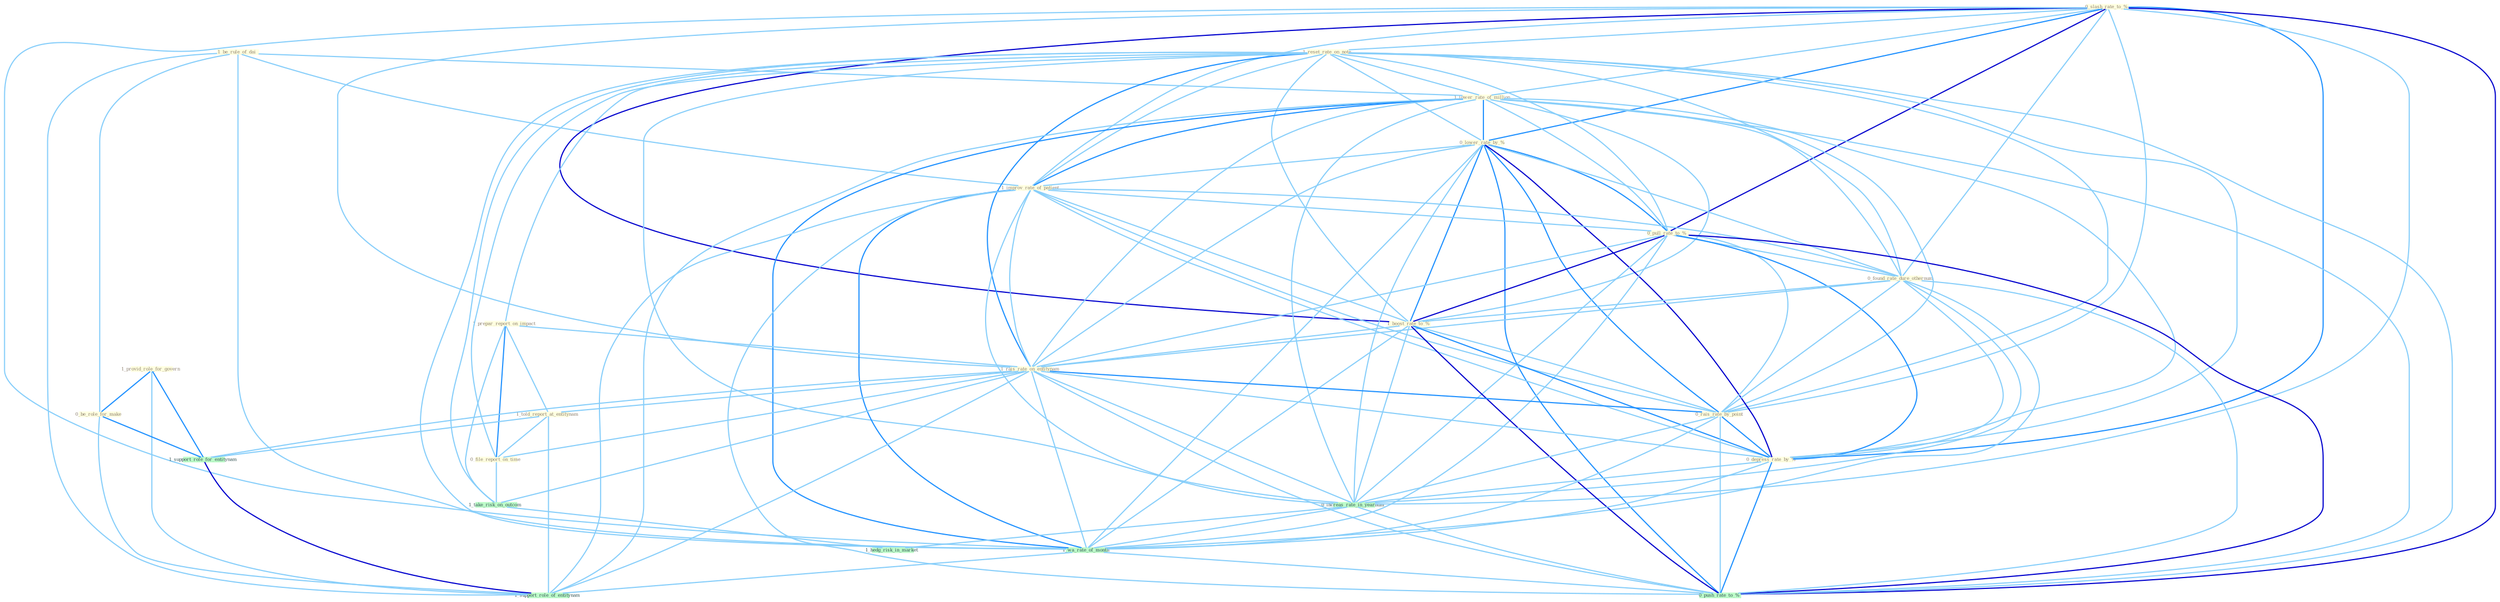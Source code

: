Graph G{ 
    node
    [shape=polygon,style=filled,width=.5,height=.06,color="#BDFCC9",fixedsize=true,fontsize=4,
    fontcolor="#2f4f4f"];
    {node
    [color="#ffffe0", fontcolor="#8b7d6b"] "1_be_rule_of_dai " "0_slash_rate_to_% " "1_reset_rate_on_note " "1_lower_rate_of_million " "0_lower_rate_by_% " "1_improv_rate_of_patient " "1_provid_role_for_govern " "1_prepar_report_on_impact " "0_pull_rate_to_% " "0_found_rate_dure_othernum " "1_boost_rate_to_% " "1_rais_rate_on_entitynam " "0_rais_rate_by_point " "0_be_role_for_make " "1_told_report_at_entitynam " "0_file_report_on_time " "0_depress_rate_by_% "}
{node [color="#fff0f5", fontcolor="#b22222"]}
edge [color="#B0E2FF"];

	"1_be_rule_of_dai " -- "1_lower_rate_of_million " [w="1", color="#87cefa" ];
	"1_be_rule_of_dai " -- "1_improv_rate_of_patient " [w="1", color="#87cefa" ];
	"1_be_rule_of_dai " -- "0_be_role_for_make " [w="1", color="#87cefa" ];
	"1_be_rule_of_dai " -- "1_wa_rate_of_month " [w="1", color="#87cefa" ];
	"1_be_rule_of_dai " -- "1_support_role_of_entitynam " [w="1", color="#87cefa" ];
	"0_slash_rate_to_% " -- "1_reset_rate_on_note " [w="1", color="#87cefa" ];
	"0_slash_rate_to_% " -- "1_lower_rate_of_million " [w="1", color="#87cefa" ];
	"0_slash_rate_to_% " -- "0_lower_rate_by_% " [w="2", color="#1e90ff" , len=0.8];
	"0_slash_rate_to_% " -- "1_improv_rate_of_patient " [w="1", color="#87cefa" ];
	"0_slash_rate_to_% " -- "0_pull_rate_to_% " [w="3", color="#0000cd" , len=0.6];
	"0_slash_rate_to_% " -- "0_found_rate_dure_othernum " [w="1", color="#87cefa" ];
	"0_slash_rate_to_% " -- "1_boost_rate_to_% " [w="3", color="#0000cd" , len=0.6];
	"0_slash_rate_to_% " -- "1_rais_rate_on_entitynam " [w="1", color="#87cefa" ];
	"0_slash_rate_to_% " -- "0_rais_rate_by_point " [w="1", color="#87cefa" ];
	"0_slash_rate_to_% " -- "0_depress_rate_by_% " [w="2", color="#1e90ff" , len=0.8];
	"0_slash_rate_to_% " -- "0_increas_rate_in_yearnum " [w="1", color="#87cefa" ];
	"0_slash_rate_to_% " -- "1_wa_rate_of_month " [w="1", color="#87cefa" ];
	"0_slash_rate_to_% " -- "0_push_rate_to_% " [w="3", color="#0000cd" , len=0.6];
	"1_reset_rate_on_note " -- "1_lower_rate_of_million " [w="1", color="#87cefa" ];
	"1_reset_rate_on_note " -- "0_lower_rate_by_% " [w="1", color="#87cefa" ];
	"1_reset_rate_on_note " -- "1_improv_rate_of_patient " [w="1", color="#87cefa" ];
	"1_reset_rate_on_note " -- "1_prepar_report_on_impact " [w="1", color="#87cefa" ];
	"1_reset_rate_on_note " -- "0_pull_rate_to_% " [w="1", color="#87cefa" ];
	"1_reset_rate_on_note " -- "0_found_rate_dure_othernum " [w="1", color="#87cefa" ];
	"1_reset_rate_on_note " -- "1_boost_rate_to_% " [w="1", color="#87cefa" ];
	"1_reset_rate_on_note " -- "1_rais_rate_on_entitynam " [w="2", color="#1e90ff" , len=0.8];
	"1_reset_rate_on_note " -- "0_rais_rate_by_point " [w="1", color="#87cefa" ];
	"1_reset_rate_on_note " -- "0_file_report_on_time " [w="1", color="#87cefa" ];
	"1_reset_rate_on_note " -- "0_depress_rate_by_% " [w="1", color="#87cefa" ];
	"1_reset_rate_on_note " -- "0_increas_rate_in_yearnum " [w="1", color="#87cefa" ];
	"1_reset_rate_on_note " -- "1_wa_rate_of_month " [w="1", color="#87cefa" ];
	"1_reset_rate_on_note " -- "1_take_risk_on_outcom " [w="1", color="#87cefa" ];
	"1_reset_rate_on_note " -- "0_push_rate_to_% " [w="1", color="#87cefa" ];
	"1_lower_rate_of_million " -- "0_lower_rate_by_% " [w="2", color="#1e90ff" , len=0.8];
	"1_lower_rate_of_million " -- "1_improv_rate_of_patient " [w="2", color="#1e90ff" , len=0.8];
	"1_lower_rate_of_million " -- "0_pull_rate_to_% " [w="1", color="#87cefa" ];
	"1_lower_rate_of_million " -- "0_found_rate_dure_othernum " [w="1", color="#87cefa" ];
	"1_lower_rate_of_million " -- "1_boost_rate_to_% " [w="1", color="#87cefa" ];
	"1_lower_rate_of_million " -- "1_rais_rate_on_entitynam " [w="1", color="#87cefa" ];
	"1_lower_rate_of_million " -- "0_rais_rate_by_point " [w="1", color="#87cefa" ];
	"1_lower_rate_of_million " -- "0_depress_rate_by_% " [w="1", color="#87cefa" ];
	"1_lower_rate_of_million " -- "0_increas_rate_in_yearnum " [w="1", color="#87cefa" ];
	"1_lower_rate_of_million " -- "1_wa_rate_of_month " [w="2", color="#1e90ff" , len=0.8];
	"1_lower_rate_of_million " -- "0_push_rate_to_% " [w="1", color="#87cefa" ];
	"1_lower_rate_of_million " -- "1_support_role_of_entitynam " [w="1", color="#87cefa" ];
	"0_lower_rate_by_% " -- "1_improv_rate_of_patient " [w="1", color="#87cefa" ];
	"0_lower_rate_by_% " -- "0_pull_rate_to_% " [w="2", color="#1e90ff" , len=0.8];
	"0_lower_rate_by_% " -- "0_found_rate_dure_othernum " [w="1", color="#87cefa" ];
	"0_lower_rate_by_% " -- "1_boost_rate_to_% " [w="2", color="#1e90ff" , len=0.8];
	"0_lower_rate_by_% " -- "1_rais_rate_on_entitynam " [w="1", color="#87cefa" ];
	"0_lower_rate_by_% " -- "0_rais_rate_by_point " [w="2", color="#1e90ff" , len=0.8];
	"0_lower_rate_by_% " -- "0_depress_rate_by_% " [w="3", color="#0000cd" , len=0.6];
	"0_lower_rate_by_% " -- "0_increas_rate_in_yearnum " [w="1", color="#87cefa" ];
	"0_lower_rate_by_% " -- "1_wa_rate_of_month " [w="1", color="#87cefa" ];
	"0_lower_rate_by_% " -- "0_push_rate_to_% " [w="2", color="#1e90ff" , len=0.8];
	"1_improv_rate_of_patient " -- "0_pull_rate_to_% " [w="1", color="#87cefa" ];
	"1_improv_rate_of_patient " -- "0_found_rate_dure_othernum " [w="1", color="#87cefa" ];
	"1_improv_rate_of_patient " -- "1_boost_rate_to_% " [w="1", color="#87cefa" ];
	"1_improv_rate_of_patient " -- "1_rais_rate_on_entitynam " [w="1", color="#87cefa" ];
	"1_improv_rate_of_patient " -- "0_rais_rate_by_point " [w="1", color="#87cefa" ];
	"1_improv_rate_of_patient " -- "0_depress_rate_by_% " [w="1", color="#87cefa" ];
	"1_improv_rate_of_patient " -- "0_increas_rate_in_yearnum " [w="1", color="#87cefa" ];
	"1_improv_rate_of_patient " -- "1_wa_rate_of_month " [w="2", color="#1e90ff" , len=0.8];
	"1_improv_rate_of_patient " -- "0_push_rate_to_% " [w="1", color="#87cefa" ];
	"1_improv_rate_of_patient " -- "1_support_role_of_entitynam " [w="1", color="#87cefa" ];
	"1_provid_role_for_govern " -- "0_be_role_for_make " [w="2", color="#1e90ff" , len=0.8];
	"1_provid_role_for_govern " -- "1_support_role_for_entitynam " [w="2", color="#1e90ff" , len=0.8];
	"1_provid_role_for_govern " -- "1_support_role_of_entitynam " [w="1", color="#87cefa" ];
	"1_prepar_report_on_impact " -- "1_rais_rate_on_entitynam " [w="1", color="#87cefa" ];
	"1_prepar_report_on_impact " -- "1_told_report_at_entitynam " [w="1", color="#87cefa" ];
	"1_prepar_report_on_impact " -- "0_file_report_on_time " [w="2", color="#1e90ff" , len=0.8];
	"1_prepar_report_on_impact " -- "1_take_risk_on_outcom " [w="1", color="#87cefa" ];
	"0_pull_rate_to_% " -- "0_found_rate_dure_othernum " [w="1", color="#87cefa" ];
	"0_pull_rate_to_% " -- "1_boost_rate_to_% " [w="3", color="#0000cd" , len=0.6];
	"0_pull_rate_to_% " -- "1_rais_rate_on_entitynam " [w="1", color="#87cefa" ];
	"0_pull_rate_to_% " -- "0_rais_rate_by_point " [w="1", color="#87cefa" ];
	"0_pull_rate_to_% " -- "0_depress_rate_by_% " [w="2", color="#1e90ff" , len=0.8];
	"0_pull_rate_to_% " -- "0_increas_rate_in_yearnum " [w="1", color="#87cefa" ];
	"0_pull_rate_to_% " -- "1_wa_rate_of_month " [w="1", color="#87cefa" ];
	"0_pull_rate_to_% " -- "0_push_rate_to_% " [w="3", color="#0000cd" , len=0.6];
	"0_found_rate_dure_othernum " -- "1_boost_rate_to_% " [w="1", color="#87cefa" ];
	"0_found_rate_dure_othernum " -- "1_rais_rate_on_entitynam " [w="1", color="#87cefa" ];
	"0_found_rate_dure_othernum " -- "0_rais_rate_by_point " [w="1", color="#87cefa" ];
	"0_found_rate_dure_othernum " -- "0_depress_rate_by_% " [w="1", color="#87cefa" ];
	"0_found_rate_dure_othernum " -- "0_increas_rate_in_yearnum " [w="1", color="#87cefa" ];
	"0_found_rate_dure_othernum " -- "1_wa_rate_of_month " [w="1", color="#87cefa" ];
	"0_found_rate_dure_othernum " -- "0_push_rate_to_% " [w="1", color="#87cefa" ];
	"1_boost_rate_to_% " -- "1_rais_rate_on_entitynam " [w="1", color="#87cefa" ];
	"1_boost_rate_to_% " -- "0_rais_rate_by_point " [w="1", color="#87cefa" ];
	"1_boost_rate_to_% " -- "0_depress_rate_by_% " [w="2", color="#1e90ff" , len=0.8];
	"1_boost_rate_to_% " -- "0_increas_rate_in_yearnum " [w="1", color="#87cefa" ];
	"1_boost_rate_to_% " -- "1_wa_rate_of_month " [w="1", color="#87cefa" ];
	"1_boost_rate_to_% " -- "0_push_rate_to_% " [w="3", color="#0000cd" , len=0.6];
	"1_rais_rate_on_entitynam " -- "0_rais_rate_by_point " [w="2", color="#1e90ff" , len=0.8];
	"1_rais_rate_on_entitynam " -- "1_told_report_at_entitynam " [w="1", color="#87cefa" ];
	"1_rais_rate_on_entitynam " -- "0_file_report_on_time " [w="1", color="#87cefa" ];
	"1_rais_rate_on_entitynam " -- "0_depress_rate_by_% " [w="1", color="#87cefa" ];
	"1_rais_rate_on_entitynam " -- "0_increas_rate_in_yearnum " [w="1", color="#87cefa" ];
	"1_rais_rate_on_entitynam " -- "1_wa_rate_of_month " [w="1", color="#87cefa" ];
	"1_rais_rate_on_entitynam " -- "1_support_role_for_entitynam " [w="1", color="#87cefa" ];
	"1_rais_rate_on_entitynam " -- "1_take_risk_on_outcom " [w="1", color="#87cefa" ];
	"1_rais_rate_on_entitynam " -- "0_push_rate_to_% " [w="1", color="#87cefa" ];
	"1_rais_rate_on_entitynam " -- "1_support_role_of_entitynam " [w="1", color="#87cefa" ];
	"0_rais_rate_by_point " -- "0_depress_rate_by_% " [w="2", color="#1e90ff" , len=0.8];
	"0_rais_rate_by_point " -- "0_increas_rate_in_yearnum " [w="1", color="#87cefa" ];
	"0_rais_rate_by_point " -- "1_wa_rate_of_month " [w="1", color="#87cefa" ];
	"0_rais_rate_by_point " -- "0_push_rate_to_% " [w="1", color="#87cefa" ];
	"0_be_role_for_make " -- "1_support_role_for_entitynam " [w="2", color="#1e90ff" , len=0.8];
	"0_be_role_for_make " -- "1_support_role_of_entitynam " [w="1", color="#87cefa" ];
	"1_told_report_at_entitynam " -- "0_file_report_on_time " [w="1", color="#87cefa" ];
	"1_told_report_at_entitynam " -- "1_support_role_for_entitynam " [w="1", color="#87cefa" ];
	"1_told_report_at_entitynam " -- "1_support_role_of_entitynam " [w="1", color="#87cefa" ];
	"0_file_report_on_time " -- "1_take_risk_on_outcom " [w="1", color="#87cefa" ];
	"0_depress_rate_by_% " -- "0_increas_rate_in_yearnum " [w="1", color="#87cefa" ];
	"0_depress_rate_by_% " -- "1_wa_rate_of_month " [w="1", color="#87cefa" ];
	"0_depress_rate_by_% " -- "0_push_rate_to_% " [w="2", color="#1e90ff" , len=0.8];
	"0_increas_rate_in_yearnum " -- "1_wa_rate_of_month " [w="1", color="#87cefa" ];
	"0_increas_rate_in_yearnum " -- "0_push_rate_to_% " [w="1", color="#87cefa" ];
	"0_increas_rate_in_yearnum " -- "1_hedg_risk_in_market " [w="1", color="#87cefa" ];
	"1_wa_rate_of_month " -- "0_push_rate_to_% " [w="1", color="#87cefa" ];
	"1_wa_rate_of_month " -- "1_support_role_of_entitynam " [w="1", color="#87cefa" ];
	"1_support_role_for_entitynam " -- "1_support_role_of_entitynam " [w="3", color="#0000cd" , len=0.6];
	"1_take_risk_on_outcom " -- "1_hedg_risk_in_market " [w="1", color="#87cefa" ];
}